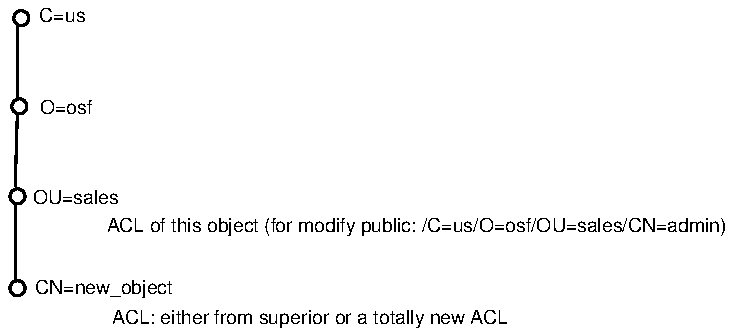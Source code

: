 ...\" @OSF_COPYRIGHT@
...\" COPYRIGHT NOTICE
...\" Copyright (c) 1990, 1991, 1992, 1993 Open Software Foundation, Inc.
...\" ALL RIGHTS RESERVED (DCE).  See the file named COPYRIGHT.DCE in the
...\" src directory for the full copyright text.
...\" 
...\" HISTORY
...\" $Log: fig12.addacl3.pic,v $
...\" Revision 1.1.2.1  1994/08/04  21:01:41  hal
...\" 	Create DCE GDS Admin Gd & Ref from GDS parts of Adm Gd & Cmd Ref; fix log
...\" 	[1994/08/04  20:36:48  hal]
...\"
...\" Revision 1.1.2.4  1993/01/28  19:08:23  dbelch
...\" 	Embedding copyright notice
...\" 	[1993/01/28  18:35:37  dbelch]
...\" 
...\" Revision 1.1.2.3  1993/01/08  09:29:42  marrek
...\" 	Changes from SSE Dublin.
...\" 	[1993/01/08  09:29:16  marrek]
...\" 
...\" Revision 1.1.2.2  1992/12/14  16:25:31  rnollman
...\" 	test2
...\" 	[1992/12/04  15:18:43  rnollman]
...\" 
...\" 	update file
...\" 	[1992/12/03  22:40:08  rnollman]
...\" 
...\" 	new figure
...\" 	[1992/12/03  22:28:58  rnollman]
...\" 
...\" 	adding new illustration
...\" 	[1992/11/19  00:01:26  rnollman]
...\" 
...\" $EndLog$
.PS
scale = 106.667
"\fH\s7CN=new_object\s0\fP"  at 50, 20
"\fH\s7ACL of this object (for modify public: /C=us/O=osf/OU=sales/CN=admin)\s0\fP"  at 217, 53
.ps 20
line   from 3, 65 \
	to 3, 25 
line   from 4, 112 \
	to 3, 75 
line   from 4, 159 \
	to 4, 121 
circle radius 4 at 6, 164
circle radius 4 at 4, 20
.ps 10
"\fH\s7ACL: either from superior or a totally new ACL\s0\fP"  at 160, 4
"\fH\s7C=us\s0\fP"  at 28, 165
.ps 20
circle radius 4 at 5, 117
.ps 10
"\fH\s7O=osf\s0\fP"  at 30, 116
.ps 20
circle radius 4 at 4, 69
.ps 10
"\fH\s7OU=sales\s0\fP"  at 35, 68
.PE
